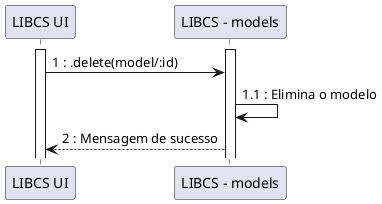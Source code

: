 @startuml
participant "LIBCS UI" as UI
participant "LIBCS - models" as API

activate UI
activate API
UI -> API : 1 : .delete(model/:id)
API -> API : 1.1 : Elimina o modelo
API --> UI : 2 : Mensagem de sucesso

@enduml